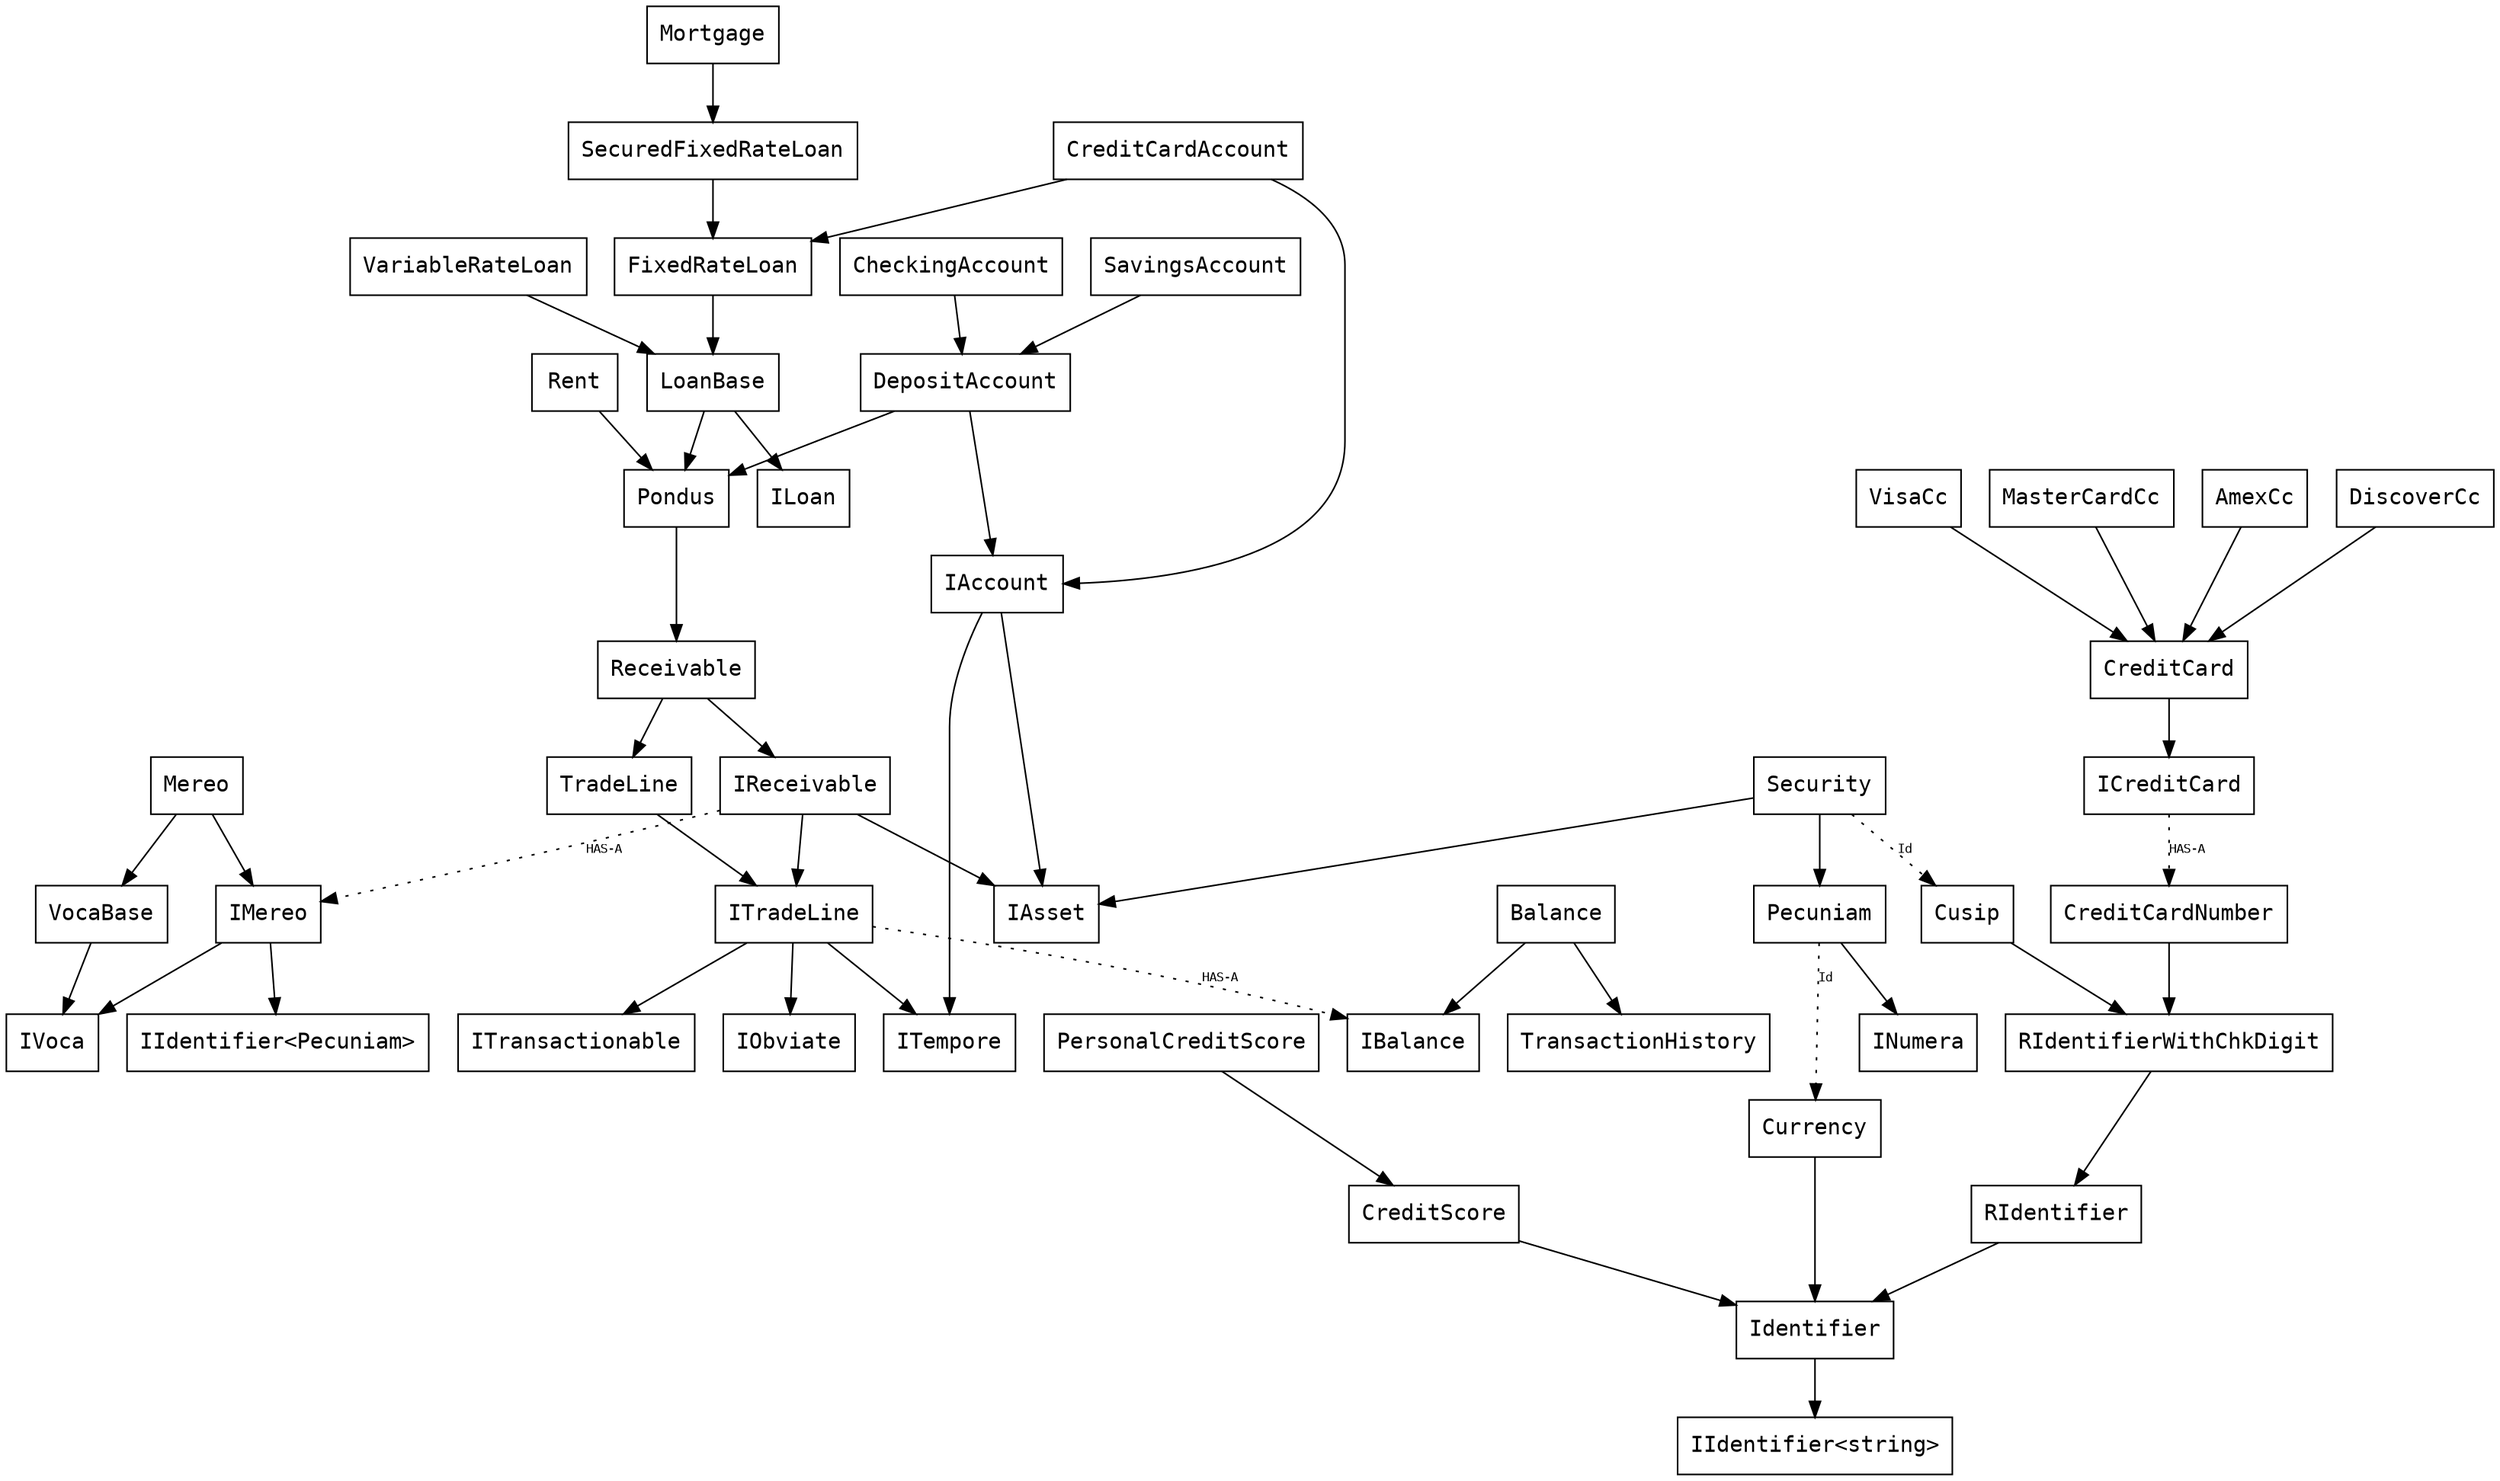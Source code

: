 digraph noFutureRandDataSp {
    node [fontname=Consolas, shape=box]
    
    PecuniamIdentifier [label="IIdentifier<Pecuniam>"]
    StringId [label="IIdentifier<string>"]
    
    Mortgage -> SecuredFixedRateLoan
    SecuredFixedRateLoan -> FixedRateLoan
    CreditCardAccount -> FixedRateLoan
    CreditCardAccount -> IAccount
    FixedRateLoan -> LoanBase
    LoanBase -> Pondus
    Rent -> Pondus
    CheckingAccount -> DepositAccount
    SavingsAccount -> DepositAccount
    DepositAccount -> Pondus
    DepositAccount -> IAccount
    Receivable -> IReceivable
    Receivable -> TradeLine
    IReceivable -> ITradeLine
    IReceivable -> IAsset
    IReceivable -> IMereo [style="dotted", label="HAS-A",fontname=Consolas, fontsize=8]
    Mereo -> VocaBase
    Mereo -> IMereo
    IMereo -> IVoca
    VocaBase -> IVoca
    IMereo -> PecuniamIdentifier
    LoanBase -> ILoan
    TradeLine -> ITradeLine
    ITradeLine -> ITempore
    ITradeLine -> ITransactionable
    ITradeLine -> IObviate
    IAccount -> IAsset
    IAccount -> ITempore
    Pondus -> Receivable
    ITradeLine -> IBalance [style="dotted" label="HAS-A",fontname=Consolas, fontsize=8]
    Balance -> IBalance
    Balance -> TransactionHistory
    VariableRateLoan -> LoanBase
    Security -> IAsset
    Security -> Pecuniam
    Security -> Cusip [style="dotted", label="Id",fontname=Consolas, fontsize=8]
    Cusip -> RIdentifierWithChkDigit
    RIdentifierWithChkDigit -> RIdentifier
    RIdentifier -> Identifier
    Pecuniam -> Currency [style="dotted", label="Id",fontname=Consolas, fontsize=8]
    Currency -> Identifier
    Pecuniam -> INumera
    CreditScore -> Identifier
    PersonalCreditScore -> CreditScore
    CreditCardNumber -> RIdentifierWithChkDigit
    VisaCc -> CreditCard
    MasterCardCc -> CreditCard
    AmexCc -> CreditCard
    DiscoverCc -> CreditCard
    CreditCard -> ICreditCard
    ICreditCard -> CreditCardNumber [style="dotted" label="HAS-A",fontname=Consolas, fontsize=8]
    Identifier -> StringId
}